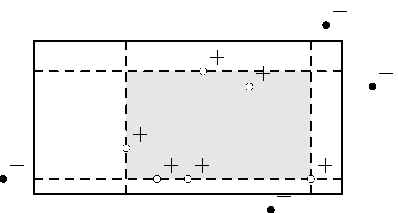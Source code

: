 size(0cm, 3.75cm);

transform fontsc = scale(1);


path get_rect (pair x, pair y) {
  path res = (x.x, y.x) -- (x.x, y.y) -- (x.y, y.y) -- (x.y, y.x) -- cycle;
  return res;
}

pair tgt_x = (-5, 5);
pair tgt_y = (-2.5, 2.5);

path tgt = get_rect(tgt_x, tgt_y);
draw(tgt);


real hx0 = 1023;
real hx1 = -1023;
real hy0 = 1023;
real hy1 = -1023;

pair[] pts = {(-6, -2), (4, -2), (2.7, -3), (2, 1), (-1, -2), (4.5, 3), (-2, -1), (0, -2), (0.5, 1.5), (6, 1)};
int[] labs;
for (int i = 0; i < pts.length; ++i) {
  int k = 0;
  real x = pts[i].x;
  real y = pts[i].y;
  if (x >= tgt_x.x && x <= tgt_x.y) {
    if (y >= tgt_y.x && y <= tgt_y.y) {
      k = 1;
    }
  }
  if (k == 1) {
    hx0 = min(hx0, x);
    hx1 = max(hx1, x);
    hy0 = min(hy0, y);
    hy1 = max(hy1, y);
  }
  labs.push(k);
}

pair hx = (hx0, hx1);
pair hy = (hy0, hy1);

path hypo = get_rect(hx, hy);
fill(hypo, lightgray);

draw((tgt_x.x, hy0) -- (tgt_x.y, hy0), dashed);
draw((tgt_x.x, hy1) -- (tgt_x.y, hy1), dashed);
draw((hx0, tgt_y.x) -- (hx0, tgt_y.y), dashed);
draw((hx1, tgt_y.x) -- (hx1, tgt_y.y), dashed);



for (int i = 0; i < pts.length; ++i) {
  int k = labs[i];
  
  pair pos = pts[i];
  path circ = circle(pos, 0.09);
  pen fillclr = (k == 1? white : black);
  draw(circ);
  fill(circ, fillclr);
  
  string str = (k == 1 ? "$+$" : "$-$");
  Label l = Label(str, pos + (0.45, 0.45));
  label(fontsc * l);
}
